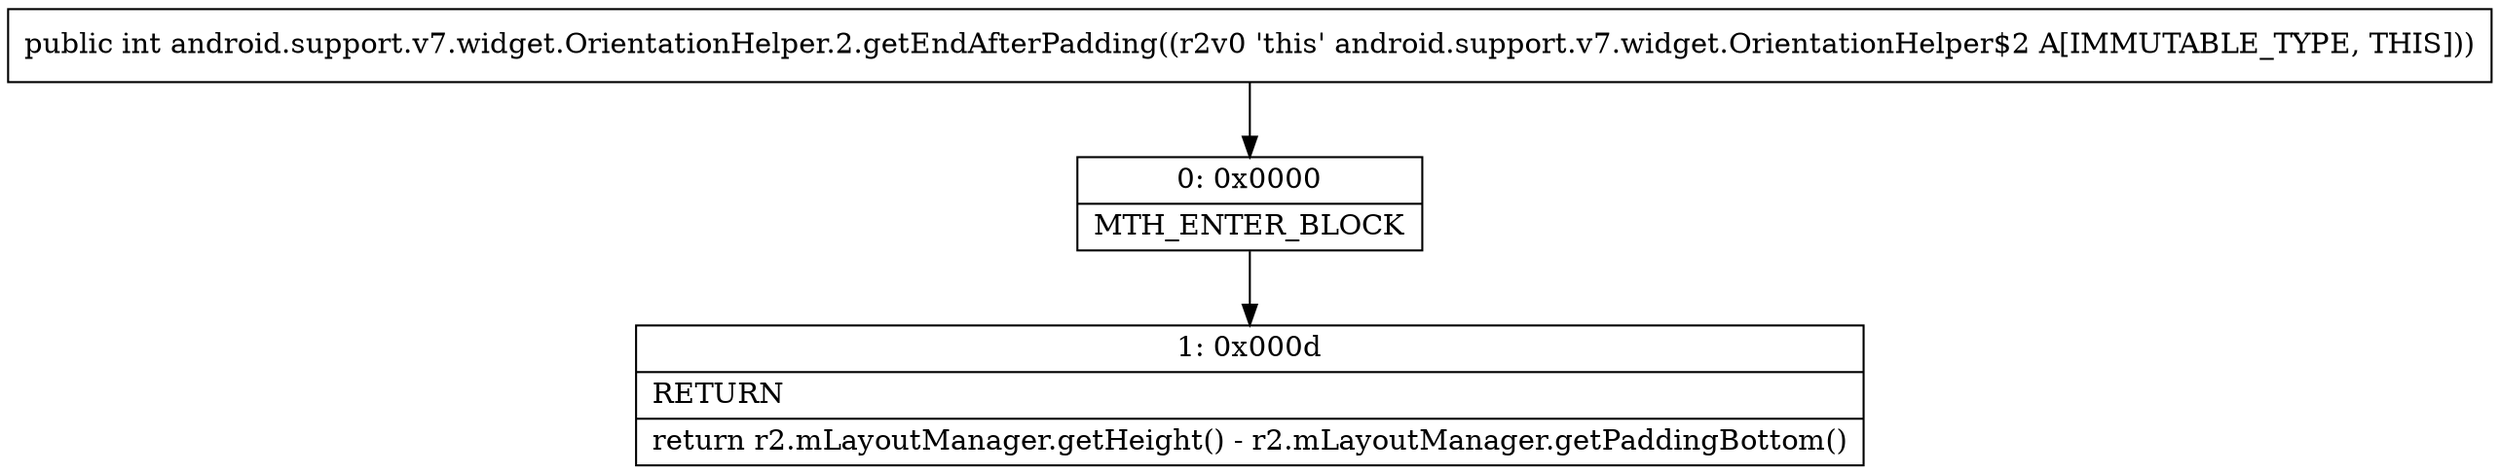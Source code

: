 digraph "CFG forandroid.support.v7.widget.OrientationHelper.2.getEndAfterPadding()I" {
Node_0 [shape=record,label="{0\:\ 0x0000|MTH_ENTER_BLOCK\l}"];
Node_1 [shape=record,label="{1\:\ 0x000d|RETURN\l|return r2.mLayoutManager.getHeight() \- r2.mLayoutManager.getPaddingBottom()\l}"];
MethodNode[shape=record,label="{public int android.support.v7.widget.OrientationHelper.2.getEndAfterPadding((r2v0 'this' android.support.v7.widget.OrientationHelper$2 A[IMMUTABLE_TYPE, THIS])) }"];
MethodNode -> Node_0;
Node_0 -> Node_1;
}

